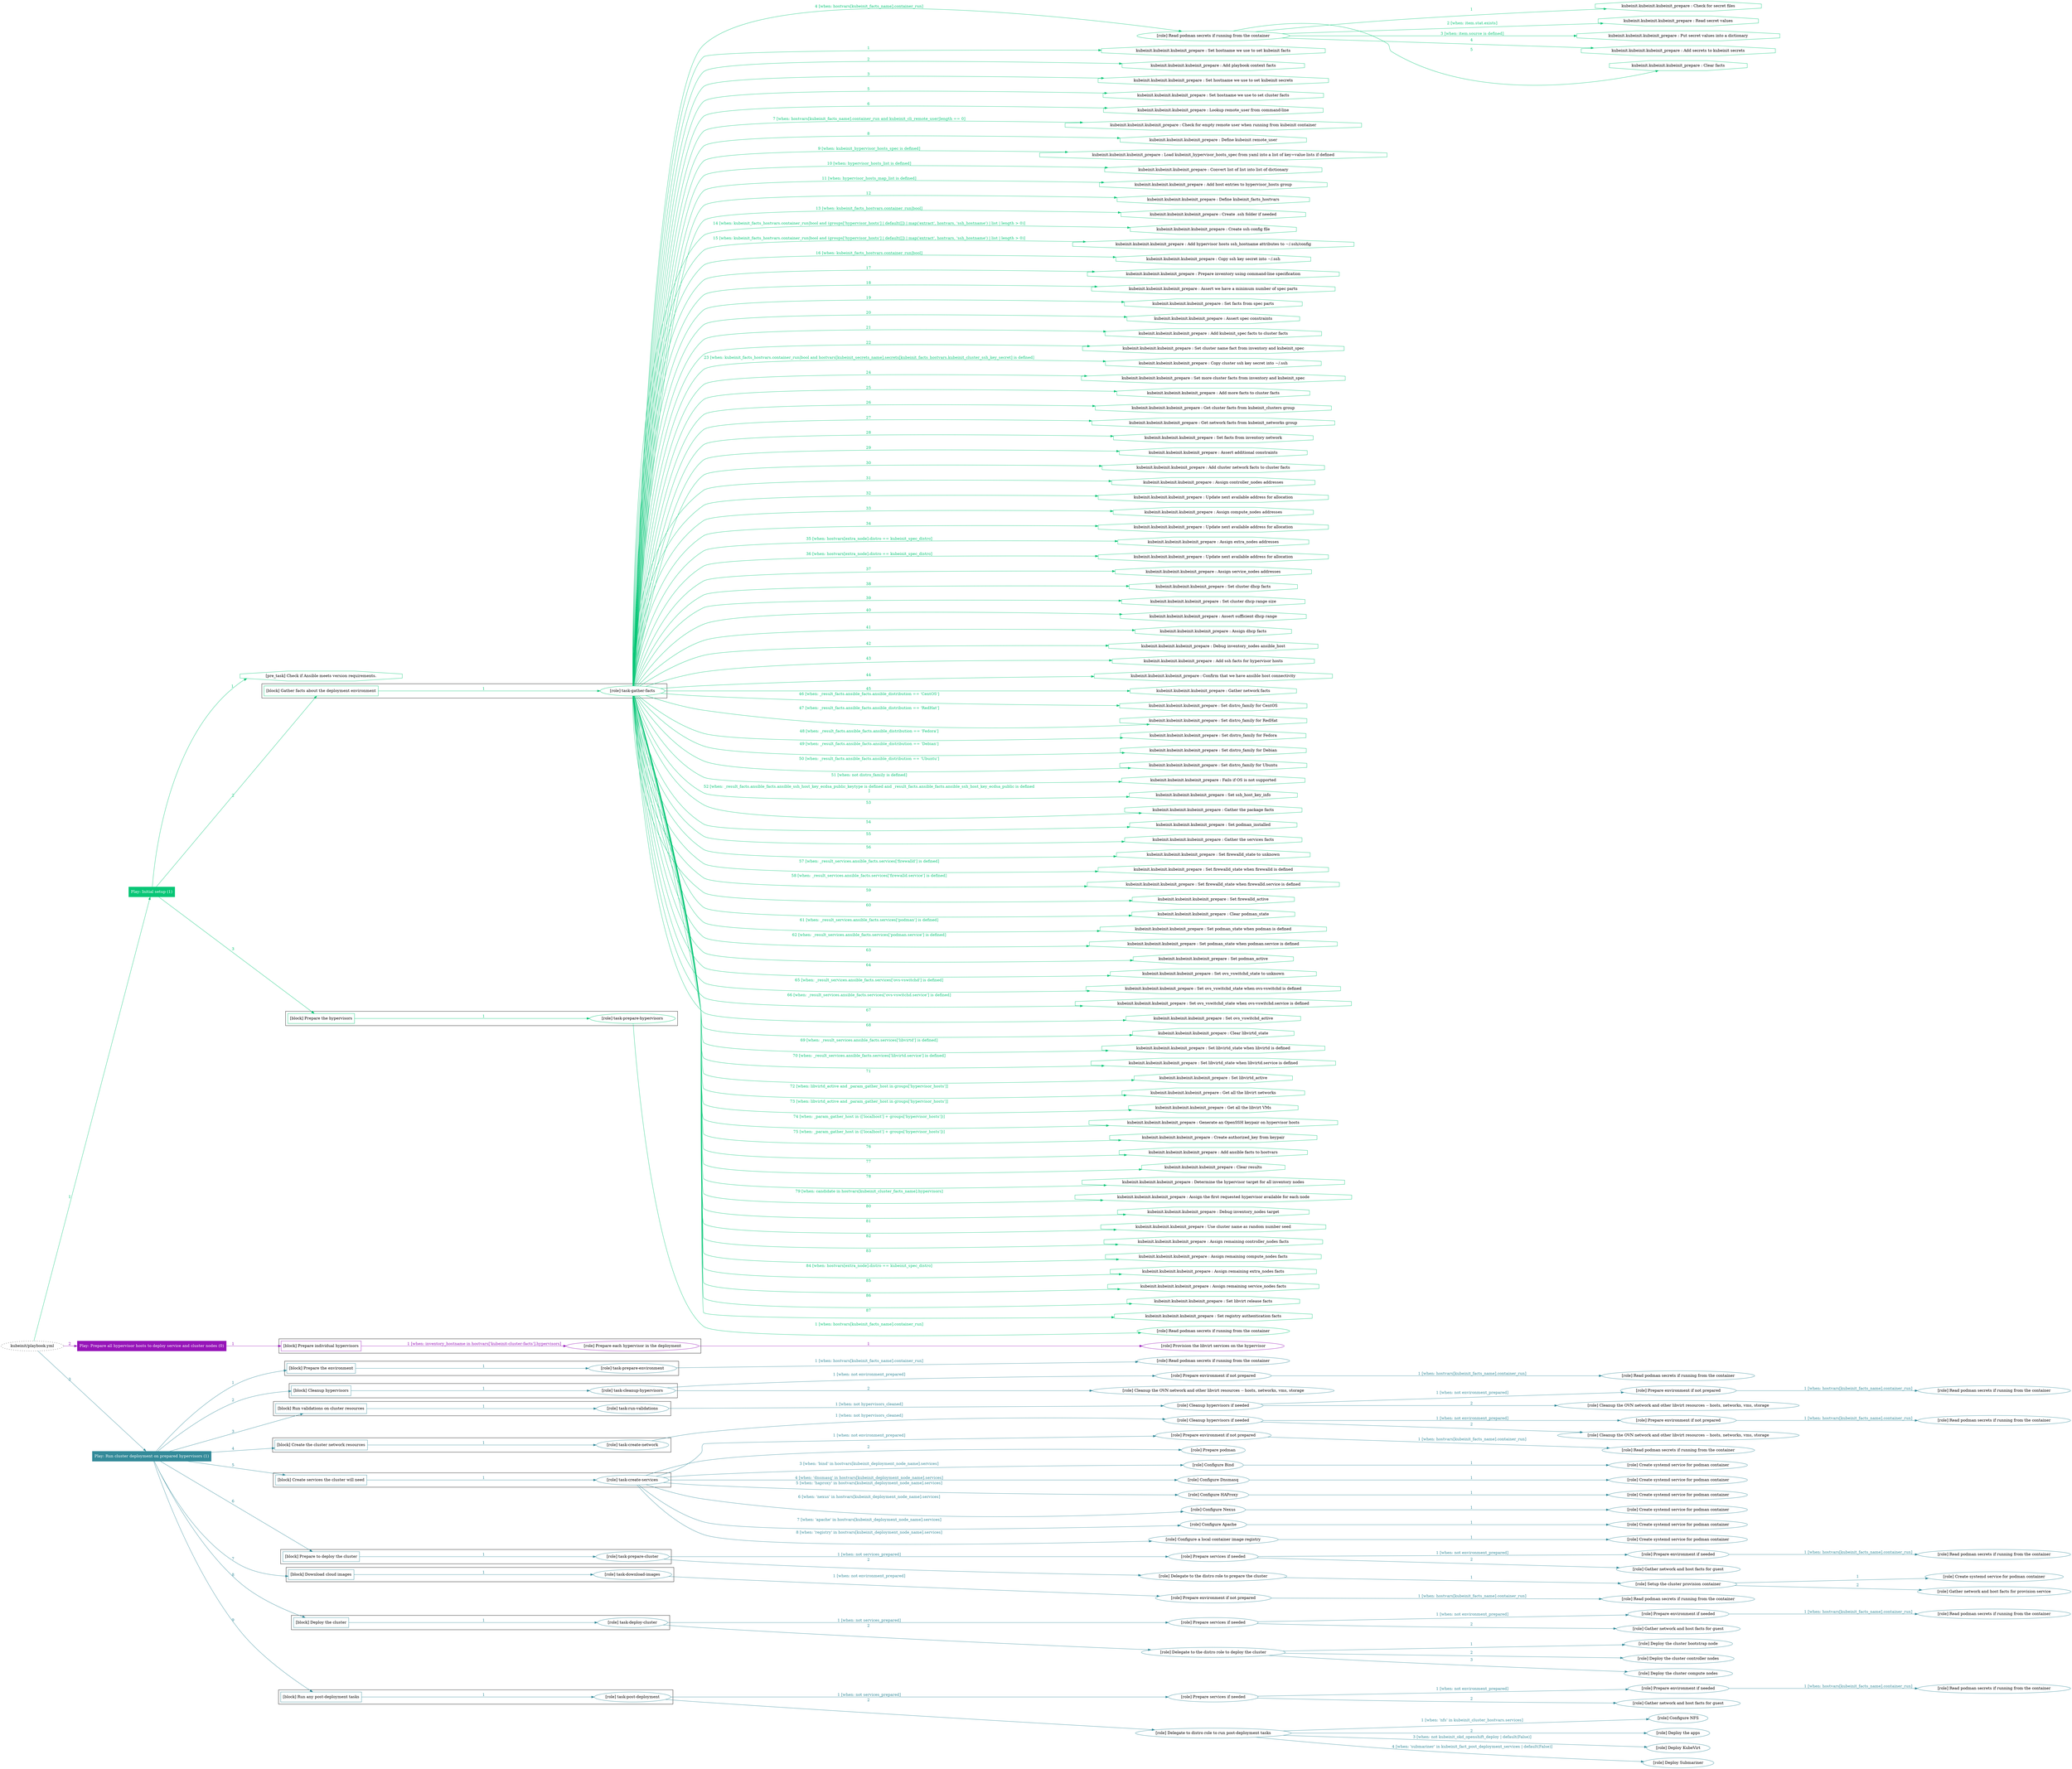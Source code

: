 digraph {
	graph [concentrate=true ordering=in rankdir=LR ratio=fill]
	edge [esep=5 sep=10]
	"kubeinit/playbook.yml" [id=root_node style=dotted]
	play_b56fa668 [label="Play: Initial setup (1)" color="#06c676" fontcolor="#ffffff" id=play_b56fa668 shape=box style=filled tooltip=localhost]
	"kubeinit/playbook.yml" -> play_b56fa668 [label="1 " color="#06c676" fontcolor="#06c676" id=edge_bbc42f9f labeltooltip="1 " tooltip="1 "]
	subgraph "Read podman secrets if running from the container" {
		role_3d0c06af [label="[role] Read podman secrets if running from the container" color="#06c676" id=role_3d0c06af tooltip="Read podman secrets if running from the container"]
		task_3150c3db [label="kubeinit.kubeinit.kubeinit_prepare : Check for secret files" color="#06c676" id=task_3150c3db shape=octagon tooltip="kubeinit.kubeinit.kubeinit_prepare : Check for secret files"]
		role_3d0c06af -> task_3150c3db [label="1 " color="#06c676" fontcolor="#06c676" id=edge_4f41158d labeltooltip="1 " tooltip="1 "]
		task_baa5d4b7 [label="kubeinit.kubeinit.kubeinit_prepare : Read secret values" color="#06c676" id=task_baa5d4b7 shape=octagon tooltip="kubeinit.kubeinit.kubeinit_prepare : Read secret values"]
		role_3d0c06af -> task_baa5d4b7 [label="2 [when: item.stat.exists]" color="#06c676" fontcolor="#06c676" id=edge_832913a2 labeltooltip="2 [when: item.stat.exists]" tooltip="2 [when: item.stat.exists]"]
		task_3a12f180 [label="kubeinit.kubeinit.kubeinit_prepare : Put secret values into a dictionary" color="#06c676" id=task_3a12f180 shape=octagon tooltip="kubeinit.kubeinit.kubeinit_prepare : Put secret values into a dictionary"]
		role_3d0c06af -> task_3a12f180 [label="3 [when: item.source is defined]" color="#06c676" fontcolor="#06c676" id=edge_e02d6330 labeltooltip="3 [when: item.source is defined]" tooltip="3 [when: item.source is defined]"]
		task_91a2be3a [label="kubeinit.kubeinit.kubeinit_prepare : Add secrets to kubeinit secrets" color="#06c676" id=task_91a2be3a shape=octagon tooltip="kubeinit.kubeinit.kubeinit_prepare : Add secrets to kubeinit secrets"]
		role_3d0c06af -> task_91a2be3a [label="4 " color="#06c676" fontcolor="#06c676" id=edge_2dc68e00 labeltooltip="4 " tooltip="4 "]
		task_b0d5c507 [label="kubeinit.kubeinit.kubeinit_prepare : Clear facts" color="#06c676" id=task_b0d5c507 shape=octagon tooltip="kubeinit.kubeinit.kubeinit_prepare : Clear facts"]
		role_3d0c06af -> task_b0d5c507 [label="5 " color="#06c676" fontcolor="#06c676" id=edge_85032234 labeltooltip="5 " tooltip="5 "]
	}
	subgraph "task-gather-facts" {
		role_9f556be2 [label="[role] task-gather-facts" color="#06c676" id=role_9f556be2 tooltip="task-gather-facts"]
		task_48829a0b [label="kubeinit.kubeinit.kubeinit_prepare : Set hostname we use to set kubeinit facts" color="#06c676" id=task_48829a0b shape=octagon tooltip="kubeinit.kubeinit.kubeinit_prepare : Set hostname we use to set kubeinit facts"]
		role_9f556be2 -> task_48829a0b [label="1 " color="#06c676" fontcolor="#06c676" id=edge_419adaee labeltooltip="1 " tooltip="1 "]
		task_9dd21cde [label="kubeinit.kubeinit.kubeinit_prepare : Add playbook context facts" color="#06c676" id=task_9dd21cde shape=octagon tooltip="kubeinit.kubeinit.kubeinit_prepare : Add playbook context facts"]
		role_9f556be2 -> task_9dd21cde [label="2 " color="#06c676" fontcolor="#06c676" id=edge_13f31678 labeltooltip="2 " tooltip="2 "]
		task_98496bd7 [label="kubeinit.kubeinit.kubeinit_prepare : Set hostname we use to set kubeinit secrets" color="#06c676" id=task_98496bd7 shape=octagon tooltip="kubeinit.kubeinit.kubeinit_prepare : Set hostname we use to set kubeinit secrets"]
		role_9f556be2 -> task_98496bd7 [label="3 " color="#06c676" fontcolor="#06c676" id=edge_19353b4f labeltooltip="3 " tooltip="3 "]
		role_9f556be2 -> role_3d0c06af [label="4 [when: hostvars[kubeinit_facts_name].container_run]" color="#06c676" fontcolor="#06c676" id=edge_11774e0e labeltooltip="4 [when: hostvars[kubeinit_facts_name].container_run]" tooltip="4 [when: hostvars[kubeinit_facts_name].container_run]"]
		task_644e4b92 [label="kubeinit.kubeinit.kubeinit_prepare : Set hostname we use to set cluster facts" color="#06c676" id=task_644e4b92 shape=octagon tooltip="kubeinit.kubeinit.kubeinit_prepare : Set hostname we use to set cluster facts"]
		role_9f556be2 -> task_644e4b92 [label="5 " color="#06c676" fontcolor="#06c676" id=edge_c1f32ad6 labeltooltip="5 " tooltip="5 "]
		task_04b50112 [label="kubeinit.kubeinit.kubeinit_prepare : Lookup remote_user from command-line" color="#06c676" id=task_04b50112 shape=octagon tooltip="kubeinit.kubeinit.kubeinit_prepare : Lookup remote_user from command-line"]
		role_9f556be2 -> task_04b50112 [label="6 " color="#06c676" fontcolor="#06c676" id=edge_eaac93cc labeltooltip="6 " tooltip="6 "]
		task_b72552ab [label="kubeinit.kubeinit.kubeinit_prepare : Check for empty remote user when running from kubeinit container" color="#06c676" id=task_b72552ab shape=octagon tooltip="kubeinit.kubeinit.kubeinit_prepare : Check for empty remote user when running from kubeinit container"]
		role_9f556be2 -> task_b72552ab [label="7 [when: hostvars[kubeinit_facts_name].container_run and kubeinit_cli_remote_user|length == 0]" color="#06c676" fontcolor="#06c676" id=edge_8dd05e47 labeltooltip="7 [when: hostvars[kubeinit_facts_name].container_run and kubeinit_cli_remote_user|length == 0]" tooltip="7 [when: hostvars[kubeinit_facts_name].container_run and kubeinit_cli_remote_user|length == 0]"]
		task_40efc649 [label="kubeinit.kubeinit.kubeinit_prepare : Define kubeinit remote_user" color="#06c676" id=task_40efc649 shape=octagon tooltip="kubeinit.kubeinit.kubeinit_prepare : Define kubeinit remote_user"]
		role_9f556be2 -> task_40efc649 [label="8 " color="#06c676" fontcolor="#06c676" id=edge_1dc5ada6 labeltooltip="8 " tooltip="8 "]
		task_7d0a6b2a [label="kubeinit.kubeinit.kubeinit_prepare : Load kubeinit_hypervisor_hosts_spec from yaml into a list of key=value lists if defined" color="#06c676" id=task_7d0a6b2a shape=octagon tooltip="kubeinit.kubeinit.kubeinit_prepare : Load kubeinit_hypervisor_hosts_spec from yaml into a list of key=value lists if defined"]
		role_9f556be2 -> task_7d0a6b2a [label="9 [when: kubeinit_hypervisor_hosts_spec is defined]" color="#06c676" fontcolor="#06c676" id=edge_5ba6e63d labeltooltip="9 [when: kubeinit_hypervisor_hosts_spec is defined]" tooltip="9 [when: kubeinit_hypervisor_hosts_spec is defined]"]
		task_d9afa625 [label="kubeinit.kubeinit.kubeinit_prepare : Convert list of list into list of dictionary" color="#06c676" id=task_d9afa625 shape=octagon tooltip="kubeinit.kubeinit.kubeinit_prepare : Convert list of list into list of dictionary"]
		role_9f556be2 -> task_d9afa625 [label="10 [when: hypervisor_hosts_list is defined]" color="#06c676" fontcolor="#06c676" id=edge_5fa574b2 labeltooltip="10 [when: hypervisor_hosts_list is defined]" tooltip="10 [when: hypervisor_hosts_list is defined]"]
		task_fae413b6 [label="kubeinit.kubeinit.kubeinit_prepare : Add host entries to hypervisor_hosts group" color="#06c676" id=task_fae413b6 shape=octagon tooltip="kubeinit.kubeinit.kubeinit_prepare : Add host entries to hypervisor_hosts group"]
		role_9f556be2 -> task_fae413b6 [label="11 [when: hypervisor_hosts_map_list is defined]" color="#06c676" fontcolor="#06c676" id=edge_5158b76a labeltooltip="11 [when: hypervisor_hosts_map_list is defined]" tooltip="11 [when: hypervisor_hosts_map_list is defined]"]
		task_c1469a04 [label="kubeinit.kubeinit.kubeinit_prepare : Define kubeinit_facts_hostvars" color="#06c676" id=task_c1469a04 shape=octagon tooltip="kubeinit.kubeinit.kubeinit_prepare : Define kubeinit_facts_hostvars"]
		role_9f556be2 -> task_c1469a04 [label="12 " color="#06c676" fontcolor="#06c676" id=edge_f0323624 labeltooltip="12 " tooltip="12 "]
		task_087c1274 [label="kubeinit.kubeinit.kubeinit_prepare : Create .ssh folder if needed" color="#06c676" id=task_087c1274 shape=octagon tooltip="kubeinit.kubeinit.kubeinit_prepare : Create .ssh folder if needed"]
		role_9f556be2 -> task_087c1274 [label="13 [when: kubeinit_facts_hostvars.container_run|bool]" color="#06c676" fontcolor="#06c676" id=edge_aad3ac02 labeltooltip="13 [when: kubeinit_facts_hostvars.container_run|bool]" tooltip="13 [when: kubeinit_facts_hostvars.container_run|bool]"]
		task_3597e7fd [label="kubeinit.kubeinit.kubeinit_prepare : Create ssh config file" color="#06c676" id=task_3597e7fd shape=octagon tooltip="kubeinit.kubeinit.kubeinit_prepare : Create ssh config file"]
		role_9f556be2 -> task_3597e7fd [label="14 [when: kubeinit_facts_hostvars.container_run|bool and (groups['hypervisor_hosts'] | default([]) | map('extract', hostvars, 'ssh_hostname') | list | length > 0)]" color="#06c676" fontcolor="#06c676" id=edge_1eff35a8 labeltooltip="14 [when: kubeinit_facts_hostvars.container_run|bool and (groups['hypervisor_hosts'] | default([]) | map('extract', hostvars, 'ssh_hostname') | list | length > 0)]" tooltip="14 [when: kubeinit_facts_hostvars.container_run|bool and (groups['hypervisor_hosts'] | default([]) | map('extract', hostvars, 'ssh_hostname') | list | length > 0)]"]
		task_de3f94b8 [label="kubeinit.kubeinit.kubeinit_prepare : Add hypervisor hosts ssh_hostname attributes to ~/.ssh/config" color="#06c676" id=task_de3f94b8 shape=octagon tooltip="kubeinit.kubeinit.kubeinit_prepare : Add hypervisor hosts ssh_hostname attributes to ~/.ssh/config"]
		role_9f556be2 -> task_de3f94b8 [label="15 [when: kubeinit_facts_hostvars.container_run|bool and (groups['hypervisor_hosts'] | default([]) | map('extract', hostvars, 'ssh_hostname') | list | length > 0)]" color="#06c676" fontcolor="#06c676" id=edge_e5554149 labeltooltip="15 [when: kubeinit_facts_hostvars.container_run|bool and (groups['hypervisor_hosts'] | default([]) | map('extract', hostvars, 'ssh_hostname') | list | length > 0)]" tooltip="15 [when: kubeinit_facts_hostvars.container_run|bool and (groups['hypervisor_hosts'] | default([]) | map('extract', hostvars, 'ssh_hostname') | list | length > 0)]"]
		task_01567aa2 [label="kubeinit.kubeinit.kubeinit_prepare : Copy ssh key secret into ~/.ssh" color="#06c676" id=task_01567aa2 shape=octagon tooltip="kubeinit.kubeinit.kubeinit_prepare : Copy ssh key secret into ~/.ssh"]
		role_9f556be2 -> task_01567aa2 [label="16 [when: kubeinit_facts_hostvars.container_run|bool]" color="#06c676" fontcolor="#06c676" id=edge_0eb13a89 labeltooltip="16 [when: kubeinit_facts_hostvars.container_run|bool]" tooltip="16 [when: kubeinit_facts_hostvars.container_run|bool]"]
		task_7a36253f [label="kubeinit.kubeinit.kubeinit_prepare : Prepare inventory using command-line specification" color="#06c676" id=task_7a36253f shape=octagon tooltip="kubeinit.kubeinit.kubeinit_prepare : Prepare inventory using command-line specification"]
		role_9f556be2 -> task_7a36253f [label="17 " color="#06c676" fontcolor="#06c676" id=edge_0bb5eb45 labeltooltip="17 " tooltip="17 "]
		task_7ab63719 [label="kubeinit.kubeinit.kubeinit_prepare : Assert we have a minimum number of spec parts" color="#06c676" id=task_7ab63719 shape=octagon tooltip="kubeinit.kubeinit.kubeinit_prepare : Assert we have a minimum number of spec parts"]
		role_9f556be2 -> task_7ab63719 [label="18 " color="#06c676" fontcolor="#06c676" id=edge_279275be labeltooltip="18 " tooltip="18 "]
		task_93670155 [label="kubeinit.kubeinit.kubeinit_prepare : Set facts from spec parts" color="#06c676" id=task_93670155 shape=octagon tooltip="kubeinit.kubeinit.kubeinit_prepare : Set facts from spec parts"]
		role_9f556be2 -> task_93670155 [label="19 " color="#06c676" fontcolor="#06c676" id=edge_6ff418e9 labeltooltip="19 " tooltip="19 "]
		task_ee621b08 [label="kubeinit.kubeinit.kubeinit_prepare : Assert spec constraints" color="#06c676" id=task_ee621b08 shape=octagon tooltip="kubeinit.kubeinit.kubeinit_prepare : Assert spec constraints"]
		role_9f556be2 -> task_ee621b08 [label="20 " color="#06c676" fontcolor="#06c676" id=edge_de4d12f0 labeltooltip="20 " tooltip="20 "]
		task_a7b83b54 [label="kubeinit.kubeinit.kubeinit_prepare : Add kubeinit_spec facts to cluster facts" color="#06c676" id=task_a7b83b54 shape=octagon tooltip="kubeinit.kubeinit.kubeinit_prepare : Add kubeinit_spec facts to cluster facts"]
		role_9f556be2 -> task_a7b83b54 [label="21 " color="#06c676" fontcolor="#06c676" id=edge_12060ce6 labeltooltip="21 " tooltip="21 "]
		task_ab26204e [label="kubeinit.kubeinit.kubeinit_prepare : Set cluster name fact from inventory and kubeinit_spec" color="#06c676" id=task_ab26204e shape=octagon tooltip="kubeinit.kubeinit.kubeinit_prepare : Set cluster name fact from inventory and kubeinit_spec"]
		role_9f556be2 -> task_ab26204e [label="22 " color="#06c676" fontcolor="#06c676" id=edge_a716f383 labeltooltip="22 " tooltip="22 "]
		task_0722ffb8 [label="kubeinit.kubeinit.kubeinit_prepare : Copy cluster ssh key secret into ~/.ssh" color="#06c676" id=task_0722ffb8 shape=octagon tooltip="kubeinit.kubeinit.kubeinit_prepare : Copy cluster ssh key secret into ~/.ssh"]
		role_9f556be2 -> task_0722ffb8 [label="23 [when: kubeinit_facts_hostvars.container_run|bool and hostvars[kubeinit_secrets_name].secrets[kubeinit_facts_hostvars.kubeinit_cluster_ssh_key_secret] is defined]" color="#06c676" fontcolor="#06c676" id=edge_2d811f5e labeltooltip="23 [when: kubeinit_facts_hostvars.container_run|bool and hostvars[kubeinit_secrets_name].secrets[kubeinit_facts_hostvars.kubeinit_cluster_ssh_key_secret] is defined]" tooltip="23 [when: kubeinit_facts_hostvars.container_run|bool and hostvars[kubeinit_secrets_name].secrets[kubeinit_facts_hostvars.kubeinit_cluster_ssh_key_secret] is defined]"]
		task_574e33e4 [label="kubeinit.kubeinit.kubeinit_prepare : Set more cluster facts from inventory and kubeinit_spec" color="#06c676" id=task_574e33e4 shape=octagon tooltip="kubeinit.kubeinit.kubeinit_prepare : Set more cluster facts from inventory and kubeinit_spec"]
		role_9f556be2 -> task_574e33e4 [label="24 " color="#06c676" fontcolor="#06c676" id=edge_6b578fdf labeltooltip="24 " tooltip="24 "]
		task_0366914f [label="kubeinit.kubeinit.kubeinit_prepare : Add more facts to cluster facts" color="#06c676" id=task_0366914f shape=octagon tooltip="kubeinit.kubeinit.kubeinit_prepare : Add more facts to cluster facts"]
		role_9f556be2 -> task_0366914f [label="25 " color="#06c676" fontcolor="#06c676" id=edge_5cec5a35 labeltooltip="25 " tooltip="25 "]
		task_ba78a000 [label="kubeinit.kubeinit.kubeinit_prepare : Get cluster facts from kubeinit_clusters group" color="#06c676" id=task_ba78a000 shape=octagon tooltip="kubeinit.kubeinit.kubeinit_prepare : Get cluster facts from kubeinit_clusters group"]
		role_9f556be2 -> task_ba78a000 [label="26 " color="#06c676" fontcolor="#06c676" id=edge_26ca9371 labeltooltip="26 " tooltip="26 "]
		task_89dc5d4d [label="kubeinit.kubeinit.kubeinit_prepare : Get network facts from kubeinit_networks group" color="#06c676" id=task_89dc5d4d shape=octagon tooltip="kubeinit.kubeinit.kubeinit_prepare : Get network facts from kubeinit_networks group"]
		role_9f556be2 -> task_89dc5d4d [label="27 " color="#06c676" fontcolor="#06c676" id=edge_a7576f50 labeltooltip="27 " tooltip="27 "]
		task_f0ffd858 [label="kubeinit.kubeinit.kubeinit_prepare : Set facts from inventory network" color="#06c676" id=task_f0ffd858 shape=octagon tooltip="kubeinit.kubeinit.kubeinit_prepare : Set facts from inventory network"]
		role_9f556be2 -> task_f0ffd858 [label="28 " color="#06c676" fontcolor="#06c676" id=edge_659260d4 labeltooltip="28 " tooltip="28 "]
		task_50490e16 [label="kubeinit.kubeinit.kubeinit_prepare : Assert additional constraints" color="#06c676" id=task_50490e16 shape=octagon tooltip="kubeinit.kubeinit.kubeinit_prepare : Assert additional constraints"]
		role_9f556be2 -> task_50490e16 [label="29 " color="#06c676" fontcolor="#06c676" id=edge_31b2d898 labeltooltip="29 " tooltip="29 "]
		task_ee0701a7 [label="kubeinit.kubeinit.kubeinit_prepare : Add cluster network facts to cluster facts" color="#06c676" id=task_ee0701a7 shape=octagon tooltip="kubeinit.kubeinit.kubeinit_prepare : Add cluster network facts to cluster facts"]
		role_9f556be2 -> task_ee0701a7 [label="30 " color="#06c676" fontcolor="#06c676" id=edge_489919a8 labeltooltip="30 " tooltip="30 "]
		task_50aeb3d5 [label="kubeinit.kubeinit.kubeinit_prepare : Assign controller_nodes addresses" color="#06c676" id=task_50aeb3d5 shape=octagon tooltip="kubeinit.kubeinit.kubeinit_prepare : Assign controller_nodes addresses"]
		role_9f556be2 -> task_50aeb3d5 [label="31 " color="#06c676" fontcolor="#06c676" id=edge_81dda897 labeltooltip="31 " tooltip="31 "]
		task_de501713 [label="kubeinit.kubeinit.kubeinit_prepare : Update next available address for allocation" color="#06c676" id=task_de501713 shape=octagon tooltip="kubeinit.kubeinit.kubeinit_prepare : Update next available address for allocation"]
		role_9f556be2 -> task_de501713 [label="32 " color="#06c676" fontcolor="#06c676" id=edge_c9f32579 labeltooltip="32 " tooltip="32 "]
		task_729c7bbc [label="kubeinit.kubeinit.kubeinit_prepare : Assign compute_nodes addresses" color="#06c676" id=task_729c7bbc shape=octagon tooltip="kubeinit.kubeinit.kubeinit_prepare : Assign compute_nodes addresses"]
		role_9f556be2 -> task_729c7bbc [label="33 " color="#06c676" fontcolor="#06c676" id=edge_27dc3ab3 labeltooltip="33 " tooltip="33 "]
		task_bded6f96 [label="kubeinit.kubeinit.kubeinit_prepare : Update next available address for allocation" color="#06c676" id=task_bded6f96 shape=octagon tooltip="kubeinit.kubeinit.kubeinit_prepare : Update next available address for allocation"]
		role_9f556be2 -> task_bded6f96 [label="34 " color="#06c676" fontcolor="#06c676" id=edge_edb6302e labeltooltip="34 " tooltip="34 "]
		task_f50db410 [label="kubeinit.kubeinit.kubeinit_prepare : Assign extra_nodes addresses" color="#06c676" id=task_f50db410 shape=octagon tooltip="kubeinit.kubeinit.kubeinit_prepare : Assign extra_nodes addresses"]
		role_9f556be2 -> task_f50db410 [label="35 [when: hostvars[extra_node].distro == kubeinit_spec_distro]" color="#06c676" fontcolor="#06c676" id=edge_7645b75b labeltooltip="35 [when: hostvars[extra_node].distro == kubeinit_spec_distro]" tooltip="35 [when: hostvars[extra_node].distro == kubeinit_spec_distro]"]
		task_239679f9 [label="kubeinit.kubeinit.kubeinit_prepare : Update next available address for allocation" color="#06c676" id=task_239679f9 shape=octagon tooltip="kubeinit.kubeinit.kubeinit_prepare : Update next available address for allocation"]
		role_9f556be2 -> task_239679f9 [label="36 [when: hostvars[extra_node].distro == kubeinit_spec_distro]" color="#06c676" fontcolor="#06c676" id=edge_278e14bd labeltooltip="36 [when: hostvars[extra_node].distro == kubeinit_spec_distro]" tooltip="36 [when: hostvars[extra_node].distro == kubeinit_spec_distro]"]
		task_d1081108 [label="kubeinit.kubeinit.kubeinit_prepare : Assign service_nodes addresses" color="#06c676" id=task_d1081108 shape=octagon tooltip="kubeinit.kubeinit.kubeinit_prepare : Assign service_nodes addresses"]
		role_9f556be2 -> task_d1081108 [label="37 " color="#06c676" fontcolor="#06c676" id=edge_cd7efa7d labeltooltip="37 " tooltip="37 "]
		task_59e0f969 [label="kubeinit.kubeinit.kubeinit_prepare : Set cluster dhcp facts" color="#06c676" id=task_59e0f969 shape=octagon tooltip="kubeinit.kubeinit.kubeinit_prepare : Set cluster dhcp facts"]
		role_9f556be2 -> task_59e0f969 [label="38 " color="#06c676" fontcolor="#06c676" id=edge_41676bea labeltooltip="38 " tooltip="38 "]
		task_9a36a927 [label="kubeinit.kubeinit.kubeinit_prepare : Set cluster dhcp range size" color="#06c676" id=task_9a36a927 shape=octagon tooltip="kubeinit.kubeinit.kubeinit_prepare : Set cluster dhcp range size"]
		role_9f556be2 -> task_9a36a927 [label="39 " color="#06c676" fontcolor="#06c676" id=edge_2e9b38a3 labeltooltip="39 " tooltip="39 "]
		task_107b0a99 [label="kubeinit.kubeinit.kubeinit_prepare : Assert sufficient dhcp range" color="#06c676" id=task_107b0a99 shape=octagon tooltip="kubeinit.kubeinit.kubeinit_prepare : Assert sufficient dhcp range"]
		role_9f556be2 -> task_107b0a99 [label="40 " color="#06c676" fontcolor="#06c676" id=edge_faf3e3d6 labeltooltip="40 " tooltip="40 "]
		task_ad39ee14 [label="kubeinit.kubeinit.kubeinit_prepare : Assign dhcp facts" color="#06c676" id=task_ad39ee14 shape=octagon tooltip="kubeinit.kubeinit.kubeinit_prepare : Assign dhcp facts"]
		role_9f556be2 -> task_ad39ee14 [label="41 " color="#06c676" fontcolor="#06c676" id=edge_4ea2c6d5 labeltooltip="41 " tooltip="41 "]
		task_8507f4b8 [label="kubeinit.kubeinit.kubeinit_prepare : Debug inventory_nodes ansible_host" color="#06c676" id=task_8507f4b8 shape=octagon tooltip="kubeinit.kubeinit.kubeinit_prepare : Debug inventory_nodes ansible_host"]
		role_9f556be2 -> task_8507f4b8 [label="42 " color="#06c676" fontcolor="#06c676" id=edge_758f6b4e labeltooltip="42 " tooltip="42 "]
		task_f54a5f0e [label="kubeinit.kubeinit.kubeinit_prepare : Add ssh facts for hypervisor hosts" color="#06c676" id=task_f54a5f0e shape=octagon tooltip="kubeinit.kubeinit.kubeinit_prepare : Add ssh facts for hypervisor hosts"]
		role_9f556be2 -> task_f54a5f0e [label="43 " color="#06c676" fontcolor="#06c676" id=edge_97114956 labeltooltip="43 " tooltip="43 "]
		task_34215436 [label="kubeinit.kubeinit.kubeinit_prepare : Confirm that we have ansible host connectivity" color="#06c676" id=task_34215436 shape=octagon tooltip="kubeinit.kubeinit.kubeinit_prepare : Confirm that we have ansible host connectivity"]
		role_9f556be2 -> task_34215436 [label="44 " color="#06c676" fontcolor="#06c676" id=edge_e45e618b labeltooltip="44 " tooltip="44 "]
		task_7d122542 [label="kubeinit.kubeinit.kubeinit_prepare : Gather network facts" color="#06c676" id=task_7d122542 shape=octagon tooltip="kubeinit.kubeinit.kubeinit_prepare : Gather network facts"]
		role_9f556be2 -> task_7d122542 [label="45 " color="#06c676" fontcolor="#06c676" id=edge_311f92eb labeltooltip="45 " tooltip="45 "]
		task_c6b59ec1 [label="kubeinit.kubeinit.kubeinit_prepare : Set distro_family for CentOS" color="#06c676" id=task_c6b59ec1 shape=octagon tooltip="kubeinit.kubeinit.kubeinit_prepare : Set distro_family for CentOS"]
		role_9f556be2 -> task_c6b59ec1 [label="46 [when: _result_facts.ansible_facts.ansible_distribution == 'CentOS']" color="#06c676" fontcolor="#06c676" id=edge_c6e33baf labeltooltip="46 [when: _result_facts.ansible_facts.ansible_distribution == 'CentOS']" tooltip="46 [when: _result_facts.ansible_facts.ansible_distribution == 'CentOS']"]
		task_89748ee2 [label="kubeinit.kubeinit.kubeinit_prepare : Set distro_family for RedHat" color="#06c676" id=task_89748ee2 shape=octagon tooltip="kubeinit.kubeinit.kubeinit_prepare : Set distro_family for RedHat"]
		role_9f556be2 -> task_89748ee2 [label="47 [when: _result_facts.ansible_facts.ansible_distribution == 'RedHat']" color="#06c676" fontcolor="#06c676" id=edge_818af4f3 labeltooltip="47 [when: _result_facts.ansible_facts.ansible_distribution == 'RedHat']" tooltip="47 [when: _result_facts.ansible_facts.ansible_distribution == 'RedHat']"]
		task_61fbef34 [label="kubeinit.kubeinit.kubeinit_prepare : Set distro_family for Fedora" color="#06c676" id=task_61fbef34 shape=octagon tooltip="kubeinit.kubeinit.kubeinit_prepare : Set distro_family for Fedora"]
		role_9f556be2 -> task_61fbef34 [label="48 [when: _result_facts.ansible_facts.ansible_distribution == 'Fedora']" color="#06c676" fontcolor="#06c676" id=edge_de079d6d labeltooltip="48 [when: _result_facts.ansible_facts.ansible_distribution == 'Fedora']" tooltip="48 [when: _result_facts.ansible_facts.ansible_distribution == 'Fedora']"]
		task_03024afc [label="kubeinit.kubeinit.kubeinit_prepare : Set distro_family for Debian" color="#06c676" id=task_03024afc shape=octagon tooltip="kubeinit.kubeinit.kubeinit_prepare : Set distro_family for Debian"]
		role_9f556be2 -> task_03024afc [label="49 [when: _result_facts.ansible_facts.ansible_distribution == 'Debian']" color="#06c676" fontcolor="#06c676" id=edge_983f313e labeltooltip="49 [when: _result_facts.ansible_facts.ansible_distribution == 'Debian']" tooltip="49 [when: _result_facts.ansible_facts.ansible_distribution == 'Debian']"]
		task_b4cfccb8 [label="kubeinit.kubeinit.kubeinit_prepare : Set distro_family for Ubuntu" color="#06c676" id=task_b4cfccb8 shape=octagon tooltip="kubeinit.kubeinit.kubeinit_prepare : Set distro_family for Ubuntu"]
		role_9f556be2 -> task_b4cfccb8 [label="50 [when: _result_facts.ansible_facts.ansible_distribution == 'Ubuntu']" color="#06c676" fontcolor="#06c676" id=edge_36cd2d07 labeltooltip="50 [when: _result_facts.ansible_facts.ansible_distribution == 'Ubuntu']" tooltip="50 [when: _result_facts.ansible_facts.ansible_distribution == 'Ubuntu']"]
		task_2adacaa3 [label="kubeinit.kubeinit.kubeinit_prepare : Fails if OS is not supported" color="#06c676" id=task_2adacaa3 shape=octagon tooltip="kubeinit.kubeinit.kubeinit_prepare : Fails if OS is not supported"]
		role_9f556be2 -> task_2adacaa3 [label="51 [when: not distro_family is defined]" color="#06c676" fontcolor="#06c676" id=edge_e4d84d0a labeltooltip="51 [when: not distro_family is defined]" tooltip="51 [when: not distro_family is defined]"]
		task_a0858f69 [label="kubeinit.kubeinit.kubeinit_prepare : Set ssh_host_key_info" color="#06c676" id=task_a0858f69 shape=octagon tooltip="kubeinit.kubeinit.kubeinit_prepare : Set ssh_host_key_info"]
		role_9f556be2 -> task_a0858f69 [label="52 [when: _result_facts.ansible_facts.ansible_ssh_host_key_ecdsa_public_keytype is defined and _result_facts.ansible_facts.ansible_ssh_host_key_ecdsa_public is defined
]" color="#06c676" fontcolor="#06c676" id=edge_8df521ba labeltooltip="52 [when: _result_facts.ansible_facts.ansible_ssh_host_key_ecdsa_public_keytype is defined and _result_facts.ansible_facts.ansible_ssh_host_key_ecdsa_public is defined
]" tooltip="52 [when: _result_facts.ansible_facts.ansible_ssh_host_key_ecdsa_public_keytype is defined and _result_facts.ansible_facts.ansible_ssh_host_key_ecdsa_public is defined
]"]
		task_b5b81887 [label="kubeinit.kubeinit.kubeinit_prepare : Gather the package facts" color="#06c676" id=task_b5b81887 shape=octagon tooltip="kubeinit.kubeinit.kubeinit_prepare : Gather the package facts"]
		role_9f556be2 -> task_b5b81887 [label="53 " color="#06c676" fontcolor="#06c676" id=edge_66293e9e labeltooltip="53 " tooltip="53 "]
		task_fd46f451 [label="kubeinit.kubeinit.kubeinit_prepare : Set podman_installed" color="#06c676" id=task_fd46f451 shape=octagon tooltip="kubeinit.kubeinit.kubeinit_prepare : Set podman_installed"]
		role_9f556be2 -> task_fd46f451 [label="54 " color="#06c676" fontcolor="#06c676" id=edge_3592ef0f labeltooltip="54 " tooltip="54 "]
		task_dc5546d2 [label="kubeinit.kubeinit.kubeinit_prepare : Gather the services facts" color="#06c676" id=task_dc5546d2 shape=octagon tooltip="kubeinit.kubeinit.kubeinit_prepare : Gather the services facts"]
		role_9f556be2 -> task_dc5546d2 [label="55 " color="#06c676" fontcolor="#06c676" id=edge_f18fe29a labeltooltip="55 " tooltip="55 "]
		task_31e626df [label="kubeinit.kubeinit.kubeinit_prepare : Set firewalld_state to unknown" color="#06c676" id=task_31e626df shape=octagon tooltip="kubeinit.kubeinit.kubeinit_prepare : Set firewalld_state to unknown"]
		role_9f556be2 -> task_31e626df [label="56 " color="#06c676" fontcolor="#06c676" id=edge_2541bd1e labeltooltip="56 " tooltip="56 "]
		task_bcc58277 [label="kubeinit.kubeinit.kubeinit_prepare : Set firewalld_state when firewalld is defined" color="#06c676" id=task_bcc58277 shape=octagon tooltip="kubeinit.kubeinit.kubeinit_prepare : Set firewalld_state when firewalld is defined"]
		role_9f556be2 -> task_bcc58277 [label="57 [when: _result_services.ansible_facts.services['firewalld'] is defined]" color="#06c676" fontcolor="#06c676" id=edge_0b6d30df labeltooltip="57 [when: _result_services.ansible_facts.services['firewalld'] is defined]" tooltip="57 [when: _result_services.ansible_facts.services['firewalld'] is defined]"]
		task_fb7f61bb [label="kubeinit.kubeinit.kubeinit_prepare : Set firewalld_state when firewalld.service is defined" color="#06c676" id=task_fb7f61bb shape=octagon tooltip="kubeinit.kubeinit.kubeinit_prepare : Set firewalld_state when firewalld.service is defined"]
		role_9f556be2 -> task_fb7f61bb [label="58 [when: _result_services.ansible_facts.services['firewalld.service'] is defined]" color="#06c676" fontcolor="#06c676" id=edge_9a3e1b83 labeltooltip="58 [when: _result_services.ansible_facts.services['firewalld.service'] is defined]" tooltip="58 [when: _result_services.ansible_facts.services['firewalld.service'] is defined]"]
		task_4a8cf784 [label="kubeinit.kubeinit.kubeinit_prepare : Set firewalld_active" color="#06c676" id=task_4a8cf784 shape=octagon tooltip="kubeinit.kubeinit.kubeinit_prepare : Set firewalld_active"]
		role_9f556be2 -> task_4a8cf784 [label="59 " color="#06c676" fontcolor="#06c676" id=edge_fc62aa02 labeltooltip="59 " tooltip="59 "]
		task_fa7f9e9f [label="kubeinit.kubeinit.kubeinit_prepare : Clear podman_state" color="#06c676" id=task_fa7f9e9f shape=octagon tooltip="kubeinit.kubeinit.kubeinit_prepare : Clear podman_state"]
		role_9f556be2 -> task_fa7f9e9f [label="60 " color="#06c676" fontcolor="#06c676" id=edge_b7966d9b labeltooltip="60 " tooltip="60 "]
		task_7c51e5c5 [label="kubeinit.kubeinit.kubeinit_prepare : Set podman_state when podman is defined" color="#06c676" id=task_7c51e5c5 shape=octagon tooltip="kubeinit.kubeinit.kubeinit_prepare : Set podman_state when podman is defined"]
		role_9f556be2 -> task_7c51e5c5 [label="61 [when: _result_services.ansible_facts.services['podman'] is defined]" color="#06c676" fontcolor="#06c676" id=edge_af5fe3b9 labeltooltip="61 [when: _result_services.ansible_facts.services['podman'] is defined]" tooltip="61 [when: _result_services.ansible_facts.services['podman'] is defined]"]
		task_ef16f910 [label="kubeinit.kubeinit.kubeinit_prepare : Set podman_state when podman.service is defined" color="#06c676" id=task_ef16f910 shape=octagon tooltip="kubeinit.kubeinit.kubeinit_prepare : Set podman_state when podman.service is defined"]
		role_9f556be2 -> task_ef16f910 [label="62 [when: _result_services.ansible_facts.services['podman.service'] is defined]" color="#06c676" fontcolor="#06c676" id=edge_efce8798 labeltooltip="62 [when: _result_services.ansible_facts.services['podman.service'] is defined]" tooltip="62 [when: _result_services.ansible_facts.services['podman.service'] is defined]"]
		task_e758991f [label="kubeinit.kubeinit.kubeinit_prepare : Set podman_active" color="#06c676" id=task_e758991f shape=octagon tooltip="kubeinit.kubeinit.kubeinit_prepare : Set podman_active"]
		role_9f556be2 -> task_e758991f [label="63 " color="#06c676" fontcolor="#06c676" id=edge_91276194 labeltooltip="63 " tooltip="63 "]
		task_bd703fec [label="kubeinit.kubeinit.kubeinit_prepare : Set ovs_vswitchd_state to unknown" color="#06c676" id=task_bd703fec shape=octagon tooltip="kubeinit.kubeinit.kubeinit_prepare : Set ovs_vswitchd_state to unknown"]
		role_9f556be2 -> task_bd703fec [label="64 " color="#06c676" fontcolor="#06c676" id=edge_ef4d754f labeltooltip="64 " tooltip="64 "]
		task_6efd97a8 [label="kubeinit.kubeinit.kubeinit_prepare : Set ovs_vswitchd_state when ovs-vswitchd is defined" color="#06c676" id=task_6efd97a8 shape=octagon tooltip="kubeinit.kubeinit.kubeinit_prepare : Set ovs_vswitchd_state when ovs-vswitchd is defined"]
		role_9f556be2 -> task_6efd97a8 [label="65 [when: _result_services.ansible_facts.services['ovs-vswitchd'] is defined]" color="#06c676" fontcolor="#06c676" id=edge_01cf5458 labeltooltip="65 [when: _result_services.ansible_facts.services['ovs-vswitchd'] is defined]" tooltip="65 [when: _result_services.ansible_facts.services['ovs-vswitchd'] is defined]"]
		task_df54ad8a [label="kubeinit.kubeinit.kubeinit_prepare : Set ovs_vswitchd_state when ovs-vswitchd.service is defined" color="#06c676" id=task_df54ad8a shape=octagon tooltip="kubeinit.kubeinit.kubeinit_prepare : Set ovs_vswitchd_state when ovs-vswitchd.service is defined"]
		role_9f556be2 -> task_df54ad8a [label="66 [when: _result_services.ansible_facts.services['ovs-vswitchd.service'] is defined]" color="#06c676" fontcolor="#06c676" id=edge_d6e5928a labeltooltip="66 [when: _result_services.ansible_facts.services['ovs-vswitchd.service'] is defined]" tooltip="66 [when: _result_services.ansible_facts.services['ovs-vswitchd.service'] is defined]"]
		task_b24fc44a [label="kubeinit.kubeinit.kubeinit_prepare : Set ovs_vswitchd_active" color="#06c676" id=task_b24fc44a shape=octagon tooltip="kubeinit.kubeinit.kubeinit_prepare : Set ovs_vswitchd_active"]
		role_9f556be2 -> task_b24fc44a [label="67 " color="#06c676" fontcolor="#06c676" id=edge_4ebfaeb4 labeltooltip="67 " tooltip="67 "]
		task_e8ddd66d [label="kubeinit.kubeinit.kubeinit_prepare : Clear libvirtd_state" color="#06c676" id=task_e8ddd66d shape=octagon tooltip="kubeinit.kubeinit.kubeinit_prepare : Clear libvirtd_state"]
		role_9f556be2 -> task_e8ddd66d [label="68 " color="#06c676" fontcolor="#06c676" id=edge_2d71d16f labeltooltip="68 " tooltip="68 "]
		task_0f15c59d [label="kubeinit.kubeinit.kubeinit_prepare : Set libvirtd_state when libvirtd is defined" color="#06c676" id=task_0f15c59d shape=octagon tooltip="kubeinit.kubeinit.kubeinit_prepare : Set libvirtd_state when libvirtd is defined"]
		role_9f556be2 -> task_0f15c59d [label="69 [when: _result_services.ansible_facts.services['libvirtd'] is defined]" color="#06c676" fontcolor="#06c676" id=edge_4c2be738 labeltooltip="69 [when: _result_services.ansible_facts.services['libvirtd'] is defined]" tooltip="69 [when: _result_services.ansible_facts.services['libvirtd'] is defined]"]
		task_c5c7cc15 [label="kubeinit.kubeinit.kubeinit_prepare : Set libvirtd_state when libvirtd.service is defined" color="#06c676" id=task_c5c7cc15 shape=octagon tooltip="kubeinit.kubeinit.kubeinit_prepare : Set libvirtd_state when libvirtd.service is defined"]
		role_9f556be2 -> task_c5c7cc15 [label="70 [when: _result_services.ansible_facts.services['libvirtd.service'] is defined]" color="#06c676" fontcolor="#06c676" id=edge_3f21d87f labeltooltip="70 [when: _result_services.ansible_facts.services['libvirtd.service'] is defined]" tooltip="70 [when: _result_services.ansible_facts.services['libvirtd.service'] is defined]"]
		task_bed473d2 [label="kubeinit.kubeinit.kubeinit_prepare : Set libvirtd_active" color="#06c676" id=task_bed473d2 shape=octagon tooltip="kubeinit.kubeinit.kubeinit_prepare : Set libvirtd_active"]
		role_9f556be2 -> task_bed473d2 [label="71 " color="#06c676" fontcolor="#06c676" id=edge_4dbd671a labeltooltip="71 " tooltip="71 "]
		task_1f233937 [label="kubeinit.kubeinit.kubeinit_prepare : Get all the libvirt networks" color="#06c676" id=task_1f233937 shape=octagon tooltip="kubeinit.kubeinit.kubeinit_prepare : Get all the libvirt networks"]
		role_9f556be2 -> task_1f233937 [label="72 [when: libvirtd_active and _param_gather_host in groups['hypervisor_hosts']]" color="#06c676" fontcolor="#06c676" id=edge_7870cb6d labeltooltip="72 [when: libvirtd_active and _param_gather_host in groups['hypervisor_hosts']]" tooltip="72 [when: libvirtd_active and _param_gather_host in groups['hypervisor_hosts']]"]
		task_3cea6b4a [label="kubeinit.kubeinit.kubeinit_prepare : Get all the libvirt VMs" color="#06c676" id=task_3cea6b4a shape=octagon tooltip="kubeinit.kubeinit.kubeinit_prepare : Get all the libvirt VMs"]
		role_9f556be2 -> task_3cea6b4a [label="73 [when: libvirtd_active and _param_gather_host in groups['hypervisor_hosts']]" color="#06c676" fontcolor="#06c676" id=edge_8ceecbc6 labeltooltip="73 [when: libvirtd_active and _param_gather_host in groups['hypervisor_hosts']]" tooltip="73 [when: libvirtd_active and _param_gather_host in groups['hypervisor_hosts']]"]
		task_7c818bd8 [label="kubeinit.kubeinit.kubeinit_prepare : Generate an OpenSSH keypair on hypervisor hosts" color="#06c676" id=task_7c818bd8 shape=octagon tooltip="kubeinit.kubeinit.kubeinit_prepare : Generate an OpenSSH keypair on hypervisor hosts"]
		role_9f556be2 -> task_7c818bd8 [label="74 [when: _param_gather_host in (['localhost'] + groups['hypervisor_hosts'])]" color="#06c676" fontcolor="#06c676" id=edge_201fa0b1 labeltooltip="74 [when: _param_gather_host in (['localhost'] + groups['hypervisor_hosts'])]" tooltip="74 [when: _param_gather_host in (['localhost'] + groups['hypervisor_hosts'])]"]
		task_49aa4643 [label="kubeinit.kubeinit.kubeinit_prepare : Create authorized_key from keypair" color="#06c676" id=task_49aa4643 shape=octagon tooltip="kubeinit.kubeinit.kubeinit_prepare : Create authorized_key from keypair"]
		role_9f556be2 -> task_49aa4643 [label="75 [when: _param_gather_host in (['localhost'] + groups['hypervisor_hosts'])]" color="#06c676" fontcolor="#06c676" id=edge_f386e9ed labeltooltip="75 [when: _param_gather_host in (['localhost'] + groups['hypervisor_hosts'])]" tooltip="75 [when: _param_gather_host in (['localhost'] + groups['hypervisor_hosts'])]"]
		task_ab417216 [label="kubeinit.kubeinit.kubeinit_prepare : Add ansible facts to hostvars" color="#06c676" id=task_ab417216 shape=octagon tooltip="kubeinit.kubeinit.kubeinit_prepare : Add ansible facts to hostvars"]
		role_9f556be2 -> task_ab417216 [label="76 " color="#06c676" fontcolor="#06c676" id=edge_eca25e7c labeltooltip="76 " tooltip="76 "]
		task_ae9c2ec3 [label="kubeinit.kubeinit.kubeinit_prepare : Clear results" color="#06c676" id=task_ae9c2ec3 shape=octagon tooltip="kubeinit.kubeinit.kubeinit_prepare : Clear results"]
		role_9f556be2 -> task_ae9c2ec3 [label="77 " color="#06c676" fontcolor="#06c676" id=edge_af5c84ae labeltooltip="77 " tooltip="77 "]
		task_76e1de69 [label="kubeinit.kubeinit.kubeinit_prepare : Determine the hypervisor target for all inventory nodes" color="#06c676" id=task_76e1de69 shape=octagon tooltip="kubeinit.kubeinit.kubeinit_prepare : Determine the hypervisor target for all inventory nodes"]
		role_9f556be2 -> task_76e1de69 [label="78 " color="#06c676" fontcolor="#06c676" id=edge_86b8c169 labeltooltip="78 " tooltip="78 "]
		task_b9630691 [label="kubeinit.kubeinit.kubeinit_prepare : Assign the first requested hypervisor available for each node" color="#06c676" id=task_b9630691 shape=octagon tooltip="kubeinit.kubeinit.kubeinit_prepare : Assign the first requested hypervisor available for each node"]
		role_9f556be2 -> task_b9630691 [label="79 [when: candidate in hostvars[kubeinit_cluster_facts_name].hypervisors]" color="#06c676" fontcolor="#06c676" id=edge_96a8bc2a labeltooltip="79 [when: candidate in hostvars[kubeinit_cluster_facts_name].hypervisors]" tooltip="79 [when: candidate in hostvars[kubeinit_cluster_facts_name].hypervisors]"]
		task_1504195f [label="kubeinit.kubeinit.kubeinit_prepare : Debug inventory_nodes target" color="#06c676" id=task_1504195f shape=octagon tooltip="kubeinit.kubeinit.kubeinit_prepare : Debug inventory_nodes target"]
		role_9f556be2 -> task_1504195f [label="80 " color="#06c676" fontcolor="#06c676" id=edge_5cd7c379 labeltooltip="80 " tooltip="80 "]
		task_d5bd394e [label="kubeinit.kubeinit.kubeinit_prepare : Use cluster name as random number seed" color="#06c676" id=task_d5bd394e shape=octagon tooltip="kubeinit.kubeinit.kubeinit_prepare : Use cluster name as random number seed"]
		role_9f556be2 -> task_d5bd394e [label="81 " color="#06c676" fontcolor="#06c676" id=edge_8710bc8c labeltooltip="81 " tooltip="81 "]
		task_acc95193 [label="kubeinit.kubeinit.kubeinit_prepare : Assign remaining controller_nodes facts" color="#06c676" id=task_acc95193 shape=octagon tooltip="kubeinit.kubeinit.kubeinit_prepare : Assign remaining controller_nodes facts"]
		role_9f556be2 -> task_acc95193 [label="82 " color="#06c676" fontcolor="#06c676" id=edge_8c6d6457 labeltooltip="82 " tooltip="82 "]
		task_89d2877c [label="kubeinit.kubeinit.kubeinit_prepare : Assign remaining compute_nodes facts" color="#06c676" id=task_89d2877c shape=octagon tooltip="kubeinit.kubeinit.kubeinit_prepare : Assign remaining compute_nodes facts"]
		role_9f556be2 -> task_89d2877c [label="83 " color="#06c676" fontcolor="#06c676" id=edge_67d3d936 labeltooltip="83 " tooltip="83 "]
		task_ce64344f [label="kubeinit.kubeinit.kubeinit_prepare : Assign remaining extra_nodes facts" color="#06c676" id=task_ce64344f shape=octagon tooltip="kubeinit.kubeinit.kubeinit_prepare : Assign remaining extra_nodes facts"]
		role_9f556be2 -> task_ce64344f [label="84 [when: hostvars[extra_node].distro == kubeinit_spec_distro]" color="#06c676" fontcolor="#06c676" id=edge_541d7a3c labeltooltip="84 [when: hostvars[extra_node].distro == kubeinit_spec_distro]" tooltip="84 [when: hostvars[extra_node].distro == kubeinit_spec_distro]"]
		task_fe9bc0ef [label="kubeinit.kubeinit.kubeinit_prepare : Assign remaining service_nodes facts" color="#06c676" id=task_fe9bc0ef shape=octagon tooltip="kubeinit.kubeinit.kubeinit_prepare : Assign remaining service_nodes facts"]
		role_9f556be2 -> task_fe9bc0ef [label="85 " color="#06c676" fontcolor="#06c676" id=edge_3ccc4759 labeltooltip="85 " tooltip="85 "]
		task_58f7d9f5 [label="kubeinit.kubeinit.kubeinit_prepare : Set libvirt release facts" color="#06c676" id=task_58f7d9f5 shape=octagon tooltip="kubeinit.kubeinit.kubeinit_prepare : Set libvirt release facts"]
		role_9f556be2 -> task_58f7d9f5 [label="86 " color="#06c676" fontcolor="#06c676" id=edge_06b1ec3e labeltooltip="86 " tooltip="86 "]
		task_add7b002 [label="kubeinit.kubeinit.kubeinit_prepare : Set registry authentication facts" color="#06c676" id=task_add7b002 shape=octagon tooltip="kubeinit.kubeinit.kubeinit_prepare : Set registry authentication facts"]
		role_9f556be2 -> task_add7b002 [label="87 " color="#06c676" fontcolor="#06c676" id=edge_dec7566c labeltooltip="87 " tooltip="87 "]
	}
	subgraph "Read podman secrets if running from the container" {
		role_8474b041 [label="[role] Read podman secrets if running from the container" color="#06c676" id=role_8474b041 tooltip="Read podman secrets if running from the container"]
	}
	subgraph "task-prepare-hypervisors" {
		role_770e285c [label="[role] task-prepare-hypervisors" color="#06c676" id=role_770e285c tooltip="task-prepare-hypervisors"]
		role_770e285c -> role_8474b041 [label="1 [when: hostvars[kubeinit_facts_name].container_run]" color="#06c676" fontcolor="#06c676" id=edge_12cbeb67 labeltooltip="1 [when: hostvars[kubeinit_facts_name].container_run]" tooltip="1 [when: hostvars[kubeinit_facts_name].container_run]"]
	}
	subgraph "Play: Initial setup (1)" {
		pre_task_d4472e27 [label="[pre_task] Check if Ansible meets version requirements." color="#06c676" id=pre_task_d4472e27 shape=octagon tooltip="Check if Ansible meets version requirements."]
		play_b56fa668 -> pre_task_d4472e27 [label="1 " color="#06c676" fontcolor="#06c676" id=edge_66bcab50 labeltooltip="1 " tooltip="1 "]
		play_b56fa668 -> block_c25d90df [label=2 color="#06c676" fontcolor="#06c676" id=edge_94f47690 labeltooltip=2 tooltip=2]
		subgraph cluster_block_c25d90df {
			block_c25d90df [label="[block] Gather facts about the deployment environment" color="#06c676" id=block_c25d90df labeltooltip="Gather facts about the deployment environment" shape=box tooltip="Gather facts about the deployment environment"]
			block_c25d90df -> role_9f556be2 [label="1 " color="#06c676" fontcolor="#06c676" id=edge_d1d52f1d labeltooltip="1 " tooltip="1 "]
		}
		play_b56fa668 -> block_25c7eddc [label=3 color="#06c676" fontcolor="#06c676" id=edge_e2b2aec9 labeltooltip=3 tooltip=3]
		subgraph cluster_block_25c7eddc {
			block_25c7eddc [label="[block] Prepare the hypervisors" color="#06c676" id=block_25c7eddc labeltooltip="Prepare the hypervisors" shape=box tooltip="Prepare the hypervisors"]
			block_25c7eddc -> role_770e285c [label="1 " color="#06c676" fontcolor="#06c676" id=edge_05c84c1d labeltooltip="1 " tooltip="1 "]
		}
	}
	play_2a98e2f9 [label="Play: Prepare all hypervisor hosts to deploy service and cluster nodes (0)" color="#9614b8" fontcolor="#ffffff" id=play_2a98e2f9 shape=box style=filled tooltip="Play: Prepare all hypervisor hosts to deploy service and cluster nodes (0)"]
	"kubeinit/playbook.yml" -> play_2a98e2f9 [label="2 " color="#9614b8" fontcolor="#9614b8" id=edge_0f62cf83 labeltooltip="2 " tooltip="2 "]
	subgraph "Provision the libvirt services on the hypervisor" {
		role_aa8f29a3 [label="[role] Provision the libvirt services on the hypervisor" color="#9614b8" id=role_aa8f29a3 tooltip="Provision the libvirt services on the hypervisor"]
	}
	subgraph "Prepare each hypervisor in the deployment" {
		role_46fb0949 [label="[role] Prepare each hypervisor in the deployment" color="#9614b8" id=role_46fb0949 tooltip="Prepare each hypervisor in the deployment"]
		role_46fb0949 -> role_aa8f29a3 [label="1 " color="#9614b8" fontcolor="#9614b8" id=edge_f43f7ab0 labeltooltip="1 " tooltip="1 "]
	}
	subgraph "Play: Prepare all hypervisor hosts to deploy service and cluster nodes (0)" {
		play_2a98e2f9 -> block_5e7d3ee6 [label=1 color="#9614b8" fontcolor="#9614b8" id=edge_01156add labeltooltip=1 tooltip=1]
		subgraph cluster_block_5e7d3ee6 {
			block_5e7d3ee6 [label="[block] Prepare individual hypervisors" color="#9614b8" id=block_5e7d3ee6 labeltooltip="Prepare individual hypervisors" shape=box tooltip="Prepare individual hypervisors"]
			block_5e7d3ee6 -> role_46fb0949 [label="1 [when: inventory_hostname in hostvars['kubeinit-cluster-facts'].hypervisors]" color="#9614b8" fontcolor="#9614b8" id=edge_70eb5424 labeltooltip="1 [when: inventory_hostname in hostvars['kubeinit-cluster-facts'].hypervisors]" tooltip="1 [when: inventory_hostname in hostvars['kubeinit-cluster-facts'].hypervisors]"]
		}
	}
	play_af98bd95 [label="Play: Run cluster deployment on prepared hypervisors (1)" color="#338a99" fontcolor="#ffffff" id=play_af98bd95 shape=box style=filled tooltip=localhost]
	"kubeinit/playbook.yml" -> play_af98bd95 [label="3 " color="#338a99" fontcolor="#338a99" id=edge_f6169c29 labeltooltip="3 " tooltip="3 "]
	subgraph "Read podman secrets if running from the container" {
		role_15e04b18 [label="[role] Read podman secrets if running from the container" color="#338a99" id=role_15e04b18 tooltip="Read podman secrets if running from the container"]
	}
	subgraph "task-prepare-environment" {
		role_e2e7d54d [label="[role] task-prepare-environment" color="#338a99" id=role_e2e7d54d tooltip="task-prepare-environment"]
		role_e2e7d54d -> role_15e04b18 [label="1 [when: hostvars[kubeinit_facts_name].container_run]" color="#338a99" fontcolor="#338a99" id=edge_8f5e4048 labeltooltip="1 [when: hostvars[kubeinit_facts_name].container_run]" tooltip="1 [when: hostvars[kubeinit_facts_name].container_run]"]
	}
	subgraph "Read podman secrets if running from the container" {
		role_897d6cb2 [label="[role] Read podman secrets if running from the container" color="#338a99" id=role_897d6cb2 tooltip="Read podman secrets if running from the container"]
	}
	subgraph "Prepare environment if not prepared" {
		role_7f4d3d4f [label="[role] Prepare environment if not prepared" color="#338a99" id=role_7f4d3d4f tooltip="Prepare environment if not prepared"]
		role_7f4d3d4f -> role_897d6cb2 [label="1 [when: hostvars[kubeinit_facts_name].container_run]" color="#338a99" fontcolor="#338a99" id=edge_0fabb1fc labeltooltip="1 [when: hostvars[kubeinit_facts_name].container_run]" tooltip="1 [when: hostvars[kubeinit_facts_name].container_run]"]
	}
	subgraph "Cleanup the OVN network and other libvirt resources -- hosts, networks, vms, storage" {
		role_696334e1 [label="[role] Cleanup the OVN network and other libvirt resources -- hosts, networks, vms, storage" color="#338a99" id=role_696334e1 tooltip="Cleanup the OVN network and other libvirt resources -- hosts, networks, vms, storage"]
	}
	subgraph "task-cleanup-hypervisors" {
		role_a16bb7ae [label="[role] task-cleanup-hypervisors" color="#338a99" id=role_a16bb7ae tooltip="task-cleanup-hypervisors"]
		role_a16bb7ae -> role_7f4d3d4f [label="1 [when: not environment_prepared]" color="#338a99" fontcolor="#338a99" id=edge_1707790a labeltooltip="1 [when: not environment_prepared]" tooltip="1 [when: not environment_prepared]"]
		role_a16bb7ae -> role_696334e1 [label="2 " color="#338a99" fontcolor="#338a99" id=edge_215cca53 labeltooltip="2 " tooltip="2 "]
	}
	subgraph "Read podman secrets if running from the container" {
		role_9e9eea65 [label="[role] Read podman secrets if running from the container" color="#338a99" id=role_9e9eea65 tooltip="Read podman secrets if running from the container"]
	}
	subgraph "Prepare environment if not prepared" {
		role_77673e64 [label="[role] Prepare environment if not prepared" color="#338a99" id=role_77673e64 tooltip="Prepare environment if not prepared"]
		role_77673e64 -> role_9e9eea65 [label="1 [when: hostvars[kubeinit_facts_name].container_run]" color="#338a99" fontcolor="#338a99" id=edge_091055da labeltooltip="1 [when: hostvars[kubeinit_facts_name].container_run]" tooltip="1 [when: hostvars[kubeinit_facts_name].container_run]"]
	}
	subgraph "Cleanup the OVN network and other libvirt resources -- hosts, networks, vms, storage" {
		role_ff1b8b52 [label="[role] Cleanup the OVN network and other libvirt resources -- hosts, networks, vms, storage" color="#338a99" id=role_ff1b8b52 tooltip="Cleanup the OVN network and other libvirt resources -- hosts, networks, vms, storage"]
	}
	subgraph "Cleanup hypervisors if needed" {
		role_316b418f [label="[role] Cleanup hypervisors if needed" color="#338a99" id=role_316b418f tooltip="Cleanup hypervisors if needed"]
		role_316b418f -> role_77673e64 [label="1 [when: not environment_prepared]" color="#338a99" fontcolor="#338a99" id=edge_9ca2cad6 labeltooltip="1 [when: not environment_prepared]" tooltip="1 [when: not environment_prepared]"]
		role_316b418f -> role_ff1b8b52 [label="2 " color="#338a99" fontcolor="#338a99" id=edge_16423791 labeltooltip="2 " tooltip="2 "]
	}
	subgraph "task-run-validations" {
		role_a48c6ab7 [label="[role] task-run-validations" color="#338a99" id=role_a48c6ab7 tooltip="task-run-validations"]
		role_a48c6ab7 -> role_316b418f [label="1 [when: not hypervisors_cleaned]" color="#338a99" fontcolor="#338a99" id=edge_a3407c73 labeltooltip="1 [when: not hypervisors_cleaned]" tooltip="1 [when: not hypervisors_cleaned]"]
	}
	subgraph "Read podman secrets if running from the container" {
		role_4fcb3800 [label="[role] Read podman secrets if running from the container" color="#338a99" id=role_4fcb3800 tooltip="Read podman secrets if running from the container"]
	}
	subgraph "Prepare environment if not prepared" {
		role_8ee7c22d [label="[role] Prepare environment if not prepared" color="#338a99" id=role_8ee7c22d tooltip="Prepare environment if not prepared"]
		role_8ee7c22d -> role_4fcb3800 [label="1 [when: hostvars[kubeinit_facts_name].container_run]" color="#338a99" fontcolor="#338a99" id=edge_e3e6172f labeltooltip="1 [when: hostvars[kubeinit_facts_name].container_run]" tooltip="1 [when: hostvars[kubeinit_facts_name].container_run]"]
	}
	subgraph "Cleanup the OVN network and other libvirt resources -- hosts, networks, vms, storage" {
		role_5388f0d4 [label="[role] Cleanup the OVN network and other libvirt resources -- hosts, networks, vms, storage" color="#338a99" id=role_5388f0d4 tooltip="Cleanup the OVN network and other libvirt resources -- hosts, networks, vms, storage"]
	}
	subgraph "Cleanup hypervisors if needed" {
		role_400f26e7 [label="[role] Cleanup hypervisors if needed" color="#338a99" id=role_400f26e7 tooltip="Cleanup hypervisors if needed"]
		role_400f26e7 -> role_8ee7c22d [label="1 [when: not environment_prepared]" color="#338a99" fontcolor="#338a99" id=edge_45e85782 labeltooltip="1 [when: not environment_prepared]" tooltip="1 [when: not environment_prepared]"]
		role_400f26e7 -> role_5388f0d4 [label="2 " color="#338a99" fontcolor="#338a99" id=edge_3b113c6e labeltooltip="2 " tooltip="2 "]
	}
	subgraph "task-create-network" {
		role_8c6a3e05 [label="[role] task-create-network" color="#338a99" id=role_8c6a3e05 tooltip="task-create-network"]
		role_8c6a3e05 -> role_400f26e7 [label="1 [when: not hypervisors_cleaned]" color="#338a99" fontcolor="#338a99" id=edge_87ec1a71 labeltooltip="1 [when: not hypervisors_cleaned]" tooltip="1 [when: not hypervisors_cleaned]"]
	}
	subgraph "Read podman secrets if running from the container" {
		role_d02da608 [label="[role] Read podman secrets if running from the container" color="#338a99" id=role_d02da608 tooltip="Read podman secrets if running from the container"]
	}
	subgraph "Prepare environment if not prepared" {
		role_88897a2d [label="[role] Prepare environment if not prepared" color="#338a99" id=role_88897a2d tooltip="Prepare environment if not prepared"]
		role_88897a2d -> role_d02da608 [label="1 [when: hostvars[kubeinit_facts_name].container_run]" color="#338a99" fontcolor="#338a99" id=edge_731954e5 labeltooltip="1 [when: hostvars[kubeinit_facts_name].container_run]" tooltip="1 [when: hostvars[kubeinit_facts_name].container_run]"]
	}
	subgraph "Prepare podman" {
		role_318a54ea [label="[role] Prepare podman" color="#338a99" id=role_318a54ea tooltip="Prepare podman"]
	}
	subgraph "Create systemd service for podman container" {
		role_c5032174 [label="[role] Create systemd service for podman container" color="#338a99" id=role_c5032174 tooltip="Create systemd service for podman container"]
	}
	subgraph "Configure Bind" {
		role_8e464c9a [label="[role] Configure Bind" color="#338a99" id=role_8e464c9a tooltip="Configure Bind"]
		role_8e464c9a -> role_c5032174 [label="1 " color="#338a99" fontcolor="#338a99" id=edge_b54b11b4 labeltooltip="1 " tooltip="1 "]
	}
	subgraph "Create systemd service for podman container" {
		role_98ec0ee8 [label="[role] Create systemd service for podman container" color="#338a99" id=role_98ec0ee8 tooltip="Create systemd service for podman container"]
	}
	subgraph "Configure Dnsmasq" {
		role_57a4370e [label="[role] Configure Dnsmasq" color="#338a99" id=role_57a4370e tooltip="Configure Dnsmasq"]
		role_57a4370e -> role_98ec0ee8 [label="1 " color="#338a99" fontcolor="#338a99" id=edge_1f8fe72b labeltooltip="1 " tooltip="1 "]
	}
	subgraph "Create systemd service for podman container" {
		role_3f48bf2d [label="[role] Create systemd service for podman container" color="#338a99" id=role_3f48bf2d tooltip="Create systemd service for podman container"]
	}
	subgraph "Configure HAProxy" {
		role_71bd194f [label="[role] Configure HAProxy" color="#338a99" id=role_71bd194f tooltip="Configure HAProxy"]
		role_71bd194f -> role_3f48bf2d [label="1 " color="#338a99" fontcolor="#338a99" id=edge_998e3599 labeltooltip="1 " tooltip="1 "]
	}
	subgraph "Create systemd service for podman container" {
		role_bf59bdfc [label="[role] Create systemd service for podman container" color="#338a99" id=role_bf59bdfc tooltip="Create systemd service for podman container"]
	}
	subgraph "Configure Nexus" {
		role_a3d80183 [label="[role] Configure Nexus" color="#338a99" id=role_a3d80183 tooltip="Configure Nexus"]
		role_a3d80183 -> role_bf59bdfc [label="1 " color="#338a99" fontcolor="#338a99" id=edge_31525e31 labeltooltip="1 " tooltip="1 "]
	}
	subgraph "Create systemd service for podman container" {
		role_d9f8f0a7 [label="[role] Create systemd service for podman container" color="#338a99" id=role_d9f8f0a7 tooltip="Create systemd service for podman container"]
	}
	subgraph "Configure Apache" {
		role_09b0195c [label="[role] Configure Apache" color="#338a99" id=role_09b0195c tooltip="Configure Apache"]
		role_09b0195c -> role_d9f8f0a7 [label="1 " color="#338a99" fontcolor="#338a99" id=edge_acf04aa0 labeltooltip="1 " tooltip="1 "]
	}
	subgraph "Create systemd service for podman container" {
		role_4f2b8831 [label="[role] Create systemd service for podman container" color="#338a99" id=role_4f2b8831 tooltip="Create systemd service for podman container"]
	}
	subgraph "Configure a local container image registry" {
		role_ac3f8d51 [label="[role] Configure a local container image registry" color="#338a99" id=role_ac3f8d51 tooltip="Configure a local container image registry"]
		role_ac3f8d51 -> role_4f2b8831 [label="1 " color="#338a99" fontcolor="#338a99" id=edge_d4e20bd3 labeltooltip="1 " tooltip="1 "]
	}
	subgraph "task-create-services" {
		role_735117c3 [label="[role] task-create-services" color="#338a99" id=role_735117c3 tooltip="task-create-services"]
		role_735117c3 -> role_88897a2d [label="1 [when: not environment_prepared]" color="#338a99" fontcolor="#338a99" id=edge_259437fd labeltooltip="1 [when: not environment_prepared]" tooltip="1 [when: not environment_prepared]"]
		role_735117c3 -> role_318a54ea [label="2 " color="#338a99" fontcolor="#338a99" id=edge_8e1afb99 labeltooltip="2 " tooltip="2 "]
		role_735117c3 -> role_8e464c9a [label="3 [when: 'bind' in hostvars[kubeinit_deployment_node_name].services]" color="#338a99" fontcolor="#338a99" id=edge_ff996109 labeltooltip="3 [when: 'bind' in hostvars[kubeinit_deployment_node_name].services]" tooltip="3 [when: 'bind' in hostvars[kubeinit_deployment_node_name].services]"]
		role_735117c3 -> role_57a4370e [label="4 [when: 'dnsmasq' in hostvars[kubeinit_deployment_node_name].services]" color="#338a99" fontcolor="#338a99" id=edge_4809ea5a labeltooltip="4 [when: 'dnsmasq' in hostvars[kubeinit_deployment_node_name].services]" tooltip="4 [when: 'dnsmasq' in hostvars[kubeinit_deployment_node_name].services]"]
		role_735117c3 -> role_71bd194f [label="5 [when: 'haproxy' in hostvars[kubeinit_deployment_node_name].services]" color="#338a99" fontcolor="#338a99" id=edge_9222eee6 labeltooltip="5 [when: 'haproxy' in hostvars[kubeinit_deployment_node_name].services]" tooltip="5 [when: 'haproxy' in hostvars[kubeinit_deployment_node_name].services]"]
		role_735117c3 -> role_a3d80183 [label="6 [when: 'nexus' in hostvars[kubeinit_deployment_node_name].services]" color="#338a99" fontcolor="#338a99" id=edge_91fea2f2 labeltooltip="6 [when: 'nexus' in hostvars[kubeinit_deployment_node_name].services]" tooltip="6 [when: 'nexus' in hostvars[kubeinit_deployment_node_name].services]"]
		role_735117c3 -> role_09b0195c [label="7 [when: 'apache' in hostvars[kubeinit_deployment_node_name].services]" color="#338a99" fontcolor="#338a99" id=edge_78cd759f labeltooltip="7 [when: 'apache' in hostvars[kubeinit_deployment_node_name].services]" tooltip="7 [when: 'apache' in hostvars[kubeinit_deployment_node_name].services]"]
		role_735117c3 -> role_ac3f8d51 [label="8 [when: 'registry' in hostvars[kubeinit_deployment_node_name].services]" color="#338a99" fontcolor="#338a99" id=edge_8ae538e9 labeltooltip="8 [when: 'registry' in hostvars[kubeinit_deployment_node_name].services]" tooltip="8 [when: 'registry' in hostvars[kubeinit_deployment_node_name].services]"]
	}
	subgraph "Read podman secrets if running from the container" {
		role_f8cb4691 [label="[role] Read podman secrets if running from the container" color="#338a99" id=role_f8cb4691 tooltip="Read podman secrets if running from the container"]
	}
	subgraph "Prepare environment if needed" {
		role_0992feaa [label="[role] Prepare environment if needed" color="#338a99" id=role_0992feaa tooltip="Prepare environment if needed"]
		role_0992feaa -> role_f8cb4691 [label="1 [when: hostvars[kubeinit_facts_name].container_run]" color="#338a99" fontcolor="#338a99" id=edge_926b9856 labeltooltip="1 [when: hostvars[kubeinit_facts_name].container_run]" tooltip="1 [when: hostvars[kubeinit_facts_name].container_run]"]
	}
	subgraph "Gather network and host facts for guest" {
		role_51da16a9 [label="[role] Gather network and host facts for guest" color="#338a99" id=role_51da16a9 tooltip="Gather network and host facts for guest"]
	}
	subgraph "Prepare services if needed" {
		role_2d36aadd [label="[role] Prepare services if needed" color="#338a99" id=role_2d36aadd tooltip="Prepare services if needed"]
		role_2d36aadd -> role_0992feaa [label="1 [when: not environment_prepared]" color="#338a99" fontcolor="#338a99" id=edge_0e04ac89 labeltooltip="1 [when: not environment_prepared]" tooltip="1 [when: not environment_prepared]"]
		role_2d36aadd -> role_51da16a9 [label="2 " color="#338a99" fontcolor="#338a99" id=edge_460d520d labeltooltip="2 " tooltip="2 "]
	}
	subgraph "Create systemd service for podman container" {
		role_a0339a37 [label="[role] Create systemd service for podman container" color="#338a99" id=role_a0339a37 tooltip="Create systemd service for podman container"]
	}
	subgraph "Gather network and host facts for provision service" {
		role_181c4c73 [label="[role] Gather network and host facts for provision service" color="#338a99" id=role_181c4c73 tooltip="Gather network and host facts for provision service"]
	}
	subgraph "Setup the cluster provision container" {
		role_4b711f4d [label="[role] Setup the cluster provision container" color="#338a99" id=role_4b711f4d tooltip="Setup the cluster provision container"]
		role_4b711f4d -> role_a0339a37 [label="1 " color="#338a99" fontcolor="#338a99" id=edge_07da3524 labeltooltip="1 " tooltip="1 "]
		role_4b711f4d -> role_181c4c73 [label="2 " color="#338a99" fontcolor="#338a99" id=edge_4ddb67eb labeltooltip="2 " tooltip="2 "]
	}
	subgraph "Delegate to the distro role to prepare the cluster" {
		role_f1e6494a [label="[role] Delegate to the distro role to prepare the cluster" color="#338a99" id=role_f1e6494a tooltip="Delegate to the distro role to prepare the cluster"]
		role_f1e6494a -> role_4b711f4d [label="1 " color="#338a99" fontcolor="#338a99" id=edge_dd775cd4 labeltooltip="1 " tooltip="1 "]
	}
	subgraph "task-prepare-cluster" {
		role_41c41df0 [label="[role] task-prepare-cluster" color="#338a99" id=role_41c41df0 tooltip="task-prepare-cluster"]
		role_41c41df0 -> role_2d36aadd [label="1 [when: not services_prepared]" color="#338a99" fontcolor="#338a99" id=edge_81276bd3 labeltooltip="1 [when: not services_prepared]" tooltip="1 [when: not services_prepared]"]
		role_41c41df0 -> role_f1e6494a [label="2 " color="#338a99" fontcolor="#338a99" id=edge_c55a0f98 labeltooltip="2 " tooltip="2 "]
	}
	subgraph "Read podman secrets if running from the container" {
		role_08987aa7 [label="[role] Read podman secrets if running from the container" color="#338a99" id=role_08987aa7 tooltip="Read podman secrets if running from the container"]
	}
	subgraph "Prepare environment if not prepared" {
		role_a3b67d63 [label="[role] Prepare environment if not prepared" color="#338a99" id=role_a3b67d63 tooltip="Prepare environment if not prepared"]
		role_a3b67d63 -> role_08987aa7 [label="1 [when: hostvars[kubeinit_facts_name].container_run]" color="#338a99" fontcolor="#338a99" id=edge_15269191 labeltooltip="1 [when: hostvars[kubeinit_facts_name].container_run]" tooltip="1 [when: hostvars[kubeinit_facts_name].container_run]"]
	}
	subgraph "task-download-images" {
		role_bd0ded29 [label="[role] task-download-images" color="#338a99" id=role_bd0ded29 tooltip="task-download-images"]
		role_bd0ded29 -> role_a3b67d63 [label="1 [when: not environment_prepared]" color="#338a99" fontcolor="#338a99" id=edge_a88c9558 labeltooltip="1 [when: not environment_prepared]" tooltip="1 [when: not environment_prepared]"]
	}
	subgraph "Read podman secrets if running from the container" {
		role_a06d9d57 [label="[role] Read podman secrets if running from the container" color="#338a99" id=role_a06d9d57 tooltip="Read podman secrets if running from the container"]
	}
	subgraph "Prepare environment if needed" {
		role_f3c3df98 [label="[role] Prepare environment if needed" color="#338a99" id=role_f3c3df98 tooltip="Prepare environment if needed"]
		role_f3c3df98 -> role_a06d9d57 [label="1 [when: hostvars[kubeinit_facts_name].container_run]" color="#338a99" fontcolor="#338a99" id=edge_8544b3ad labeltooltip="1 [when: hostvars[kubeinit_facts_name].container_run]" tooltip="1 [when: hostvars[kubeinit_facts_name].container_run]"]
	}
	subgraph "Gather network and host facts for guest" {
		role_4d7a0cc4 [label="[role] Gather network and host facts for guest" color="#338a99" id=role_4d7a0cc4 tooltip="Gather network and host facts for guest"]
	}
	subgraph "Prepare services if needed" {
		role_aa944e1e [label="[role] Prepare services if needed" color="#338a99" id=role_aa944e1e tooltip="Prepare services if needed"]
		role_aa944e1e -> role_f3c3df98 [label="1 [when: not environment_prepared]" color="#338a99" fontcolor="#338a99" id=edge_4780324f labeltooltip="1 [when: not environment_prepared]" tooltip="1 [when: not environment_prepared]"]
		role_aa944e1e -> role_4d7a0cc4 [label="2 " color="#338a99" fontcolor="#338a99" id=edge_bf264fef labeltooltip="2 " tooltip="2 "]
	}
	subgraph "Deploy the cluster bootstrap node" {
		role_77d0233c [label="[role] Deploy the cluster bootstrap node" color="#338a99" id=role_77d0233c tooltip="Deploy the cluster bootstrap node"]
	}
	subgraph "Deploy the cluster controller nodes" {
		role_72dc6b19 [label="[role] Deploy the cluster controller nodes" color="#338a99" id=role_72dc6b19 tooltip="Deploy the cluster controller nodes"]
	}
	subgraph "Deploy the cluster compute nodes" {
		role_b658da0b [label="[role] Deploy the cluster compute nodes" color="#338a99" id=role_b658da0b tooltip="Deploy the cluster compute nodes"]
	}
	subgraph "Delegate to the distro role to deploy the cluster" {
		role_5fc36fb7 [label="[role] Delegate to the distro role to deploy the cluster" color="#338a99" id=role_5fc36fb7 tooltip="Delegate to the distro role to deploy the cluster"]
		role_5fc36fb7 -> role_77d0233c [label="1 " color="#338a99" fontcolor="#338a99" id=edge_cb2d5588 labeltooltip="1 " tooltip="1 "]
		role_5fc36fb7 -> role_72dc6b19 [label="2 " color="#338a99" fontcolor="#338a99" id=edge_ef45c795 labeltooltip="2 " tooltip="2 "]
		role_5fc36fb7 -> role_b658da0b [label="3 " color="#338a99" fontcolor="#338a99" id=edge_289b6ec8 labeltooltip="3 " tooltip="3 "]
	}
	subgraph "task-deploy-cluster" {
		role_f0b53d6f [label="[role] task-deploy-cluster" color="#338a99" id=role_f0b53d6f tooltip="task-deploy-cluster"]
		role_f0b53d6f -> role_aa944e1e [label="1 [when: not services_prepared]" color="#338a99" fontcolor="#338a99" id=edge_12178a4e labeltooltip="1 [when: not services_prepared]" tooltip="1 [when: not services_prepared]"]
		role_f0b53d6f -> role_5fc36fb7 [label="2 " color="#338a99" fontcolor="#338a99" id=edge_bca07586 labeltooltip="2 " tooltip="2 "]
	}
	subgraph "Read podman secrets if running from the container" {
		role_f81b5cdd [label="[role] Read podman secrets if running from the container" color="#338a99" id=role_f81b5cdd tooltip="Read podman secrets if running from the container"]
	}
	subgraph "Prepare environment if needed" {
		role_9d4a29ae [label="[role] Prepare environment if needed" color="#338a99" id=role_9d4a29ae tooltip="Prepare environment if needed"]
		role_9d4a29ae -> role_f81b5cdd [label="1 [when: hostvars[kubeinit_facts_name].container_run]" color="#338a99" fontcolor="#338a99" id=edge_81fbfa46 labeltooltip="1 [when: hostvars[kubeinit_facts_name].container_run]" tooltip="1 [when: hostvars[kubeinit_facts_name].container_run]"]
	}
	subgraph "Gather network and host facts for guest" {
		role_fe5f6b06 [label="[role] Gather network and host facts for guest" color="#338a99" id=role_fe5f6b06 tooltip="Gather network and host facts for guest"]
	}
	subgraph "Prepare services if needed" {
		role_6a227b56 [label="[role] Prepare services if needed" color="#338a99" id=role_6a227b56 tooltip="Prepare services if needed"]
		role_6a227b56 -> role_9d4a29ae [label="1 [when: not environment_prepared]" color="#338a99" fontcolor="#338a99" id=edge_4acfc624 labeltooltip="1 [when: not environment_prepared]" tooltip="1 [when: not environment_prepared]"]
		role_6a227b56 -> role_fe5f6b06 [label="2 " color="#338a99" fontcolor="#338a99" id=edge_33ededa2 labeltooltip="2 " tooltip="2 "]
	}
	subgraph "Configure NFS" {
		role_41908bd4 [label="[role] Configure NFS" color="#338a99" id=role_41908bd4 tooltip="Configure NFS"]
	}
	subgraph "Deploy the apps" {
		role_efb45631 [label="[role] Deploy the apps" color="#338a99" id=role_efb45631 tooltip="Deploy the apps"]
	}
	subgraph "Deploy KubeVirt" {
		role_af6f1989 [label="[role] Deploy KubeVirt" color="#338a99" id=role_af6f1989 tooltip="Deploy KubeVirt"]
	}
	subgraph "Deploy Submariner" {
		role_20162ab7 [label="[role] Deploy Submariner" color="#338a99" id=role_20162ab7 tooltip="Deploy Submariner"]
	}
	subgraph "Delegate to distro role to run post-deployment tasks" {
		role_c5206cc3 [label="[role] Delegate to distro role to run post-deployment tasks" color="#338a99" id=role_c5206cc3 tooltip="Delegate to distro role to run post-deployment tasks"]
		role_c5206cc3 -> role_41908bd4 [label="1 [when: 'nfs' in kubeinit_cluster_hostvars.services]" color="#338a99" fontcolor="#338a99" id=edge_ebd36e6a labeltooltip="1 [when: 'nfs' in kubeinit_cluster_hostvars.services]" tooltip="1 [when: 'nfs' in kubeinit_cluster_hostvars.services]"]
		role_c5206cc3 -> role_efb45631 [label="2 " color="#338a99" fontcolor="#338a99" id=edge_25074994 labeltooltip="2 " tooltip="2 "]
		role_c5206cc3 -> role_af6f1989 [label="3 [when: not kubeinit_okd_openshift_deploy | default(False)]" color="#338a99" fontcolor="#338a99" id=edge_9110ea72 labeltooltip="3 [when: not kubeinit_okd_openshift_deploy | default(False)]" tooltip="3 [when: not kubeinit_okd_openshift_deploy | default(False)]"]
		role_c5206cc3 -> role_20162ab7 [label="4 [when: 'submariner' in kubeinit_fact_post_deployment_services | default(False)]" color="#338a99" fontcolor="#338a99" id=edge_b245af7a labeltooltip="4 [when: 'submariner' in kubeinit_fact_post_deployment_services | default(False)]" tooltip="4 [when: 'submariner' in kubeinit_fact_post_deployment_services | default(False)]"]
	}
	subgraph "task-post-deployment" {
		role_7eaefdad [label="[role] task-post-deployment" color="#338a99" id=role_7eaefdad tooltip="task-post-deployment"]
		role_7eaefdad -> role_6a227b56 [label="1 [when: not services_prepared]" color="#338a99" fontcolor="#338a99" id=edge_787160a5 labeltooltip="1 [when: not services_prepared]" tooltip="1 [when: not services_prepared]"]
		role_7eaefdad -> role_c5206cc3 [label="2 " color="#338a99" fontcolor="#338a99" id=edge_d05e03a5 labeltooltip="2 " tooltip="2 "]
	}
	subgraph "Play: Run cluster deployment on prepared hypervisors (1)" {
		play_af98bd95 -> block_bbc89828 [label=1 color="#338a99" fontcolor="#338a99" id=edge_a4b80afa labeltooltip=1 tooltip=1]
		subgraph cluster_block_bbc89828 {
			block_bbc89828 [label="[block] Prepare the environment" color="#338a99" id=block_bbc89828 labeltooltip="Prepare the environment" shape=box tooltip="Prepare the environment"]
			block_bbc89828 -> role_e2e7d54d [label="1 " color="#338a99" fontcolor="#338a99" id=edge_203e1810 labeltooltip="1 " tooltip="1 "]
		}
		play_af98bd95 -> block_f7c5f835 [label=2 color="#338a99" fontcolor="#338a99" id=edge_86f2da47 labeltooltip=2 tooltip=2]
		subgraph cluster_block_f7c5f835 {
			block_f7c5f835 [label="[block] Cleanup hypervisors" color="#338a99" id=block_f7c5f835 labeltooltip="Cleanup hypervisors" shape=box tooltip="Cleanup hypervisors"]
			block_f7c5f835 -> role_a16bb7ae [label="1 " color="#338a99" fontcolor="#338a99" id=edge_c32c71c4 labeltooltip="1 " tooltip="1 "]
		}
		play_af98bd95 -> block_17ee2060 [label=3 color="#338a99" fontcolor="#338a99" id=edge_fe4bf366 labeltooltip=3 tooltip=3]
		subgraph cluster_block_17ee2060 {
			block_17ee2060 [label="[block] Run validations on cluster resources" color="#338a99" id=block_17ee2060 labeltooltip="Run validations on cluster resources" shape=box tooltip="Run validations on cluster resources"]
			block_17ee2060 -> role_a48c6ab7 [label="1 " color="#338a99" fontcolor="#338a99" id=edge_44ddda36 labeltooltip="1 " tooltip="1 "]
		}
		play_af98bd95 -> block_13689719 [label=4 color="#338a99" fontcolor="#338a99" id=edge_0047b6be labeltooltip=4 tooltip=4]
		subgraph cluster_block_13689719 {
			block_13689719 [label="[block] Create the cluster network resources" color="#338a99" id=block_13689719 labeltooltip="Create the cluster network resources" shape=box tooltip="Create the cluster network resources"]
			block_13689719 -> role_8c6a3e05 [label="1 " color="#338a99" fontcolor="#338a99" id=edge_bf595d6d labeltooltip="1 " tooltip="1 "]
		}
		play_af98bd95 -> block_c547e55d [label=5 color="#338a99" fontcolor="#338a99" id=edge_43899886 labeltooltip=5 tooltip=5]
		subgraph cluster_block_c547e55d {
			block_c547e55d [label="[block] Create services the cluster will need" color="#338a99" id=block_c547e55d labeltooltip="Create services the cluster will need" shape=box tooltip="Create services the cluster will need"]
			block_c547e55d -> role_735117c3 [label="1 " color="#338a99" fontcolor="#338a99" id=edge_5dd2c27d labeltooltip="1 " tooltip="1 "]
		}
		play_af98bd95 -> block_5ede1193 [label=6 color="#338a99" fontcolor="#338a99" id=edge_4ae731da labeltooltip=6 tooltip=6]
		subgraph cluster_block_5ede1193 {
			block_5ede1193 [label="[block] Prepare to deploy the cluster" color="#338a99" id=block_5ede1193 labeltooltip="Prepare to deploy the cluster" shape=box tooltip="Prepare to deploy the cluster"]
			block_5ede1193 -> role_41c41df0 [label="1 " color="#338a99" fontcolor="#338a99" id=edge_125123f0 labeltooltip="1 " tooltip="1 "]
		}
		play_af98bd95 -> block_780dff88 [label=7 color="#338a99" fontcolor="#338a99" id=edge_2643da2d labeltooltip=7 tooltip=7]
		subgraph cluster_block_780dff88 {
			block_780dff88 [label="[block] Download cloud images" color="#338a99" id=block_780dff88 labeltooltip="Download cloud images" shape=box tooltip="Download cloud images"]
			block_780dff88 -> role_bd0ded29 [label="1 " color="#338a99" fontcolor="#338a99" id=edge_137c476c labeltooltip="1 " tooltip="1 "]
		}
		play_af98bd95 -> block_69216864 [label=8 color="#338a99" fontcolor="#338a99" id=edge_c1722db9 labeltooltip=8 tooltip=8]
		subgraph cluster_block_69216864 {
			block_69216864 [label="[block] Deploy the cluster" color="#338a99" id=block_69216864 labeltooltip="Deploy the cluster" shape=box tooltip="Deploy the cluster"]
			block_69216864 -> role_f0b53d6f [label="1 " color="#338a99" fontcolor="#338a99" id=edge_6bdd48be labeltooltip="1 " tooltip="1 "]
		}
		play_af98bd95 -> block_2c282816 [label=9 color="#338a99" fontcolor="#338a99" id=edge_2c0b7212 labeltooltip=9 tooltip=9]
		subgraph cluster_block_2c282816 {
			block_2c282816 [label="[block] Run any post-deployment tasks" color="#338a99" id=block_2c282816 labeltooltip="Run any post-deployment tasks" shape=box tooltip="Run any post-deployment tasks"]
			block_2c282816 -> role_7eaefdad [label="1 " color="#338a99" fontcolor="#338a99" id=edge_c5b479d7 labeltooltip="1 " tooltip="1 "]
		}
	}
}
